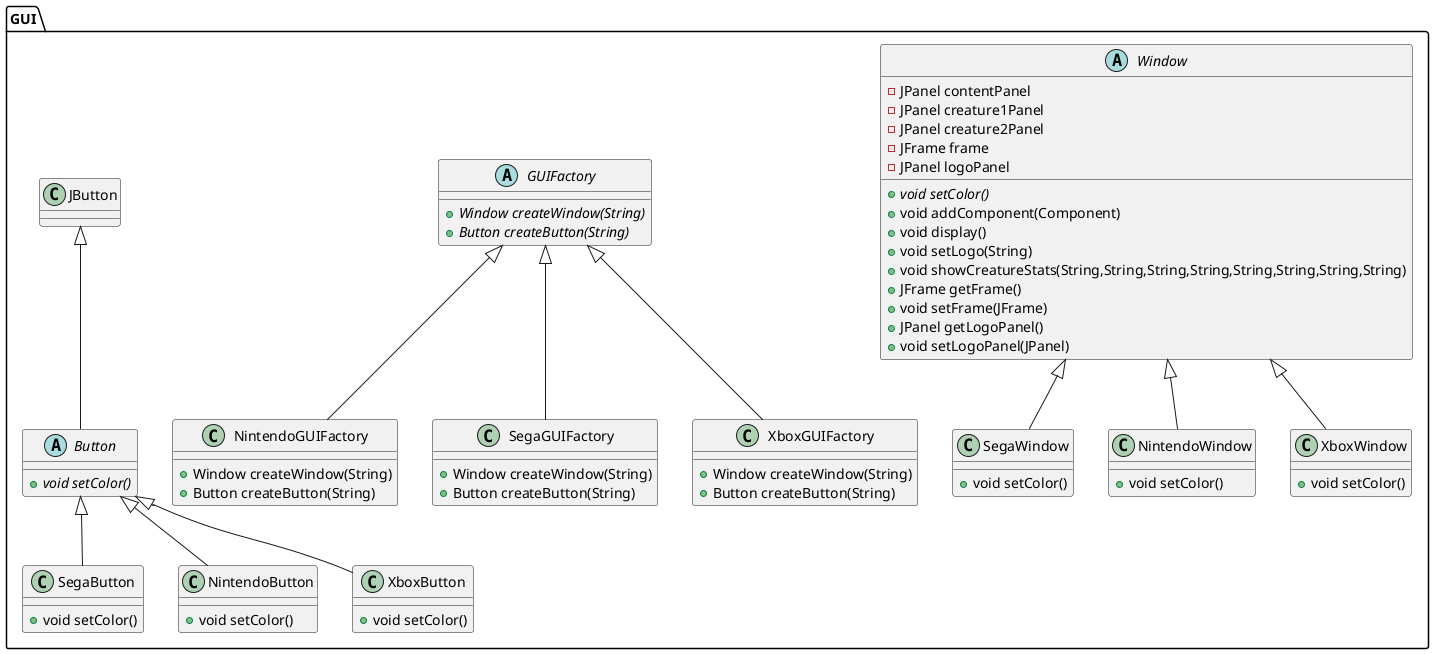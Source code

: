@startuml
abstract class GUI.Window {
- JPanel contentPanel
- JPanel creature1Panel
- JPanel creature2Panel
- JFrame frame
- JPanel logoPanel
+ {abstract}void setColor()
+ void addComponent(Component)
+ void display()
+ void setLogo(String)
+ void showCreatureStats(String,String,String,String,String,String,String,String)
+ JFrame getFrame()
+ void setFrame(JFrame)
+ JPanel getLogoPanel()
+ void setLogoPanel(JPanel)
}
class GUI.SegaWindow {
+ void setColor()
}
class GUI.NintendoGUIFactory {
+ Window createWindow(String)
+ Button createButton(String)
}
class GUI.NintendoWindow {
+ void setColor()
}
abstract class GUI.GUIFactory {
+ {abstract}Window createWindow(String)
+ {abstract}Button createButton(String)
}
abstract class GUI.Button {
+ {abstract}void setColor()
}
class GUI.SegaButton {
+ void setColor()
}
class GUI.SegaGUIFactory {
+ Window createWindow(String)
+ Button createButton(String)
}
class GUI.XboxGUIFactory {
+ Window createWindow(String)
+ Button createButton(String)
}
class GUI.XboxWindow {
+ void setColor()
}
class GUI.NintendoButton {
+ void setColor()
}
class GUI.XboxButton {
+ void setColor()
}


GUI.Window <|-- GUI.SegaWindow
GUI.GUIFactory <|-- GUI.NintendoGUIFactory
GUI.Window <|-- GUI.NintendoWindow
GUI.JButton <|-- GUI.Button
GUI.Button <|-- GUI.SegaButton
GUI.GUIFactory <|-- GUI.SegaGUIFactory
GUI.GUIFactory <|-- GUI.XboxGUIFactory
GUI.Window <|-- GUI.XboxWindow
GUI.Button <|-- GUI.NintendoButton
GUI.Button <|-- GUI.XboxButton
@enduml